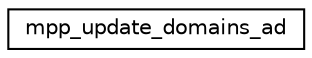 digraph "Graphical Class Hierarchy"
{
 // INTERACTIVE_SVG=YES
 // LATEX_PDF_SIZE
  edge [fontname="Helvetica",fontsize="10",labelfontname="Helvetica",labelfontsize="10"];
  node [fontname="Helvetica",fontsize="10",shape=record];
  rankdir="LR";
  Node0 [label="mpp_update_domains_ad",height=0.2,width=0.4,color="black", fillcolor="white", style="filled",URL="$interfacempp__domains__mod_1_1mpp__update__domains__ad.html",tooltip="Similar to mpp_update_domains , updates adjoint domains."];
}
